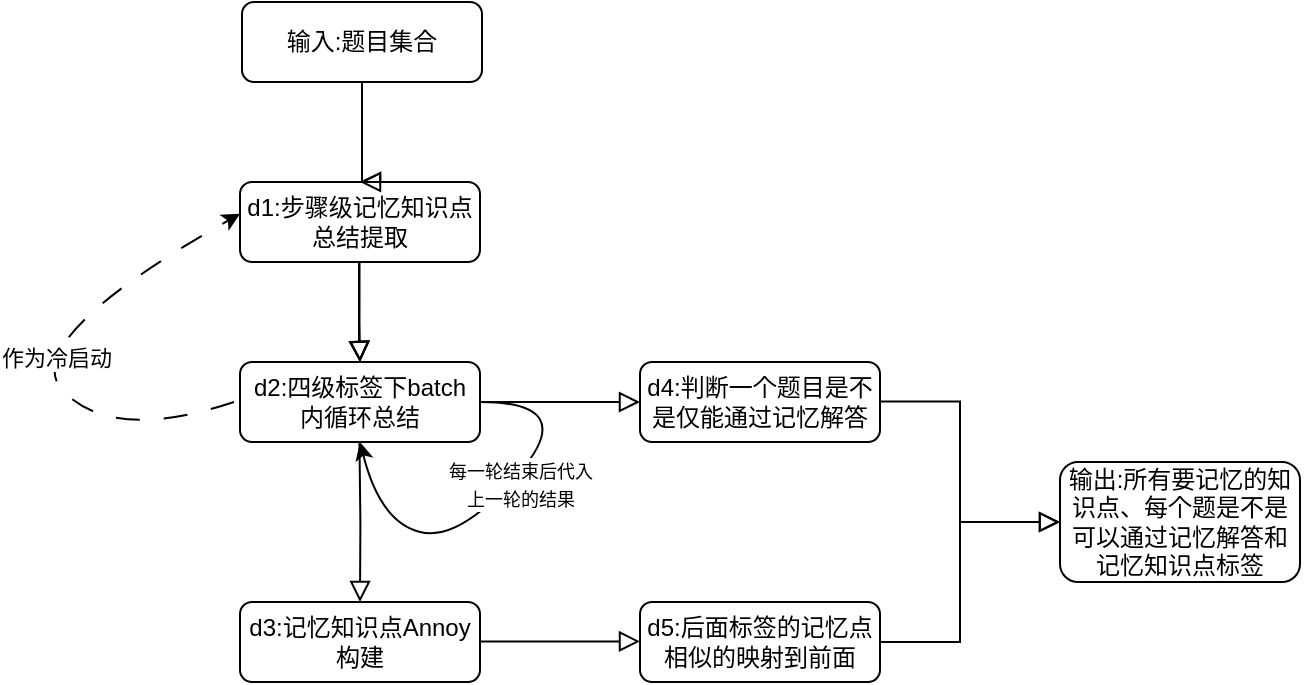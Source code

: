 <mxfile version="25.0.1">
  <diagram id="C5RBs43oDa-KdzZeNtuy" name="Page-1">
    <mxGraphModel dx="792" dy="438" grid="1" gridSize="10" guides="1" tooltips="1" connect="1" arrows="1" fold="1" page="1" pageScale="1" pageWidth="827" pageHeight="1169" math="0" shadow="0">
      <root>
        <mxCell id="WIyWlLk6GJQsqaUBKTNV-0" />
        <mxCell id="WIyWlLk6GJQsqaUBKTNV-1" parent="WIyWlLk6GJQsqaUBKTNV-0" />
        <mxCell id="WIyWlLk6GJQsqaUBKTNV-2" value="" style="rounded=0;html=1;jettySize=auto;orthogonalLoop=1;fontSize=11;endArrow=block;endFill=0;endSize=8;strokeWidth=1;shadow=0;labelBackgroundColor=none;edgeStyle=orthogonalEdgeStyle;" parent="WIyWlLk6GJQsqaUBKTNV-1" source="WIyWlLk6GJQsqaUBKTNV-3" edge="1">
          <mxGeometry relative="1" as="geometry">
            <mxPoint x="220" y="170" as="targetPoint" />
            <Array as="points">
              <mxPoint x="221" y="170" />
            </Array>
          </mxGeometry>
        </mxCell>
        <mxCell id="WIyWlLk6GJQsqaUBKTNV-3" value="输入:题目集合" style="rounded=1;whiteSpace=wrap;html=1;fontSize=12;glass=0;strokeWidth=1;shadow=0;" parent="WIyWlLk6GJQsqaUBKTNV-1" vertex="1">
          <mxGeometry x="161" y="80" width="120" height="40" as="geometry" />
        </mxCell>
        <mxCell id="M-SUchnxi3PSNPmgI4qZ-0" value="d1:步骤级记忆知识点总结提取" style="rounded=1;whiteSpace=wrap;html=1;fontSize=12;glass=0;strokeWidth=1;shadow=0;" vertex="1" parent="WIyWlLk6GJQsqaUBKTNV-1">
          <mxGeometry x="160" y="170" width="120" height="40" as="geometry" />
        </mxCell>
        <mxCell id="M-SUchnxi3PSNPmgI4qZ-2" value="d2:四级标签下batch内循环总结" style="rounded=1;whiteSpace=wrap;html=1;fontSize=12;glass=0;strokeWidth=1;shadow=0;" vertex="1" parent="WIyWlLk6GJQsqaUBKTNV-1">
          <mxGeometry x="160" y="260" width="120" height="40" as="geometry" />
        </mxCell>
        <mxCell id="M-SUchnxi3PSNPmgI4qZ-3" value="" style="rounded=0;html=1;jettySize=auto;orthogonalLoop=1;fontSize=11;endArrow=block;endFill=0;endSize=8;strokeWidth=1;shadow=0;labelBackgroundColor=none;edgeStyle=orthogonalEdgeStyle;entryX=0.5;entryY=0;entryDx=0;entryDy=0;" edge="1" parent="WIyWlLk6GJQsqaUBKTNV-1" target="M-SUchnxi3PSNPmgI4qZ-8">
          <mxGeometry relative="1" as="geometry">
            <mxPoint x="219.72" y="300" as="sourcePoint" />
            <mxPoint x="219.72" y="350" as="targetPoint" />
          </mxGeometry>
        </mxCell>
        <mxCell id="M-SUchnxi3PSNPmgI4qZ-6" value="" style="curved=1;endArrow=classic;html=1;rounded=0;entryX=0.5;entryY=1;entryDx=0;entryDy=0;" edge="1" parent="WIyWlLk6GJQsqaUBKTNV-1" target="M-SUchnxi3PSNPmgI4qZ-2">
          <mxGeometry width="50" height="50" relative="1" as="geometry">
            <mxPoint x="280" y="280" as="sourcePoint" />
            <mxPoint x="330" y="230" as="targetPoint" />
            <Array as="points">
              <mxPoint x="330" y="280" />
              <mxPoint x="270" y="350" />
              <mxPoint x="230" y="340" />
            </Array>
          </mxGeometry>
        </mxCell>
        <mxCell id="M-SUchnxi3PSNPmgI4qZ-7" value="&lt;font style=&quot;font-size: 9px;&quot;&gt;每一轮结束后代入&lt;/font&gt;&lt;div&gt;&lt;font style=&quot;font-size: 9px;&quot;&gt;上一轮的结果&lt;/font&gt;&lt;/div&gt;" style="edgeLabel;html=1;align=center;verticalAlign=middle;resizable=0;points=[];" vertex="1" connectable="0" parent="M-SUchnxi3PSNPmgI4qZ-6">
          <mxGeometry x="-0.36" y="-8" relative="1" as="geometry">
            <mxPoint x="-10" y="29" as="offset" />
          </mxGeometry>
        </mxCell>
        <mxCell id="M-SUchnxi3PSNPmgI4qZ-8" value="d3:记忆知识点Annoy构建" style="rounded=1;whiteSpace=wrap;html=1;fontSize=12;glass=0;strokeWidth=1;shadow=0;" vertex="1" parent="WIyWlLk6GJQsqaUBKTNV-1">
          <mxGeometry x="160" y="380" width="120" height="40" as="geometry" />
        </mxCell>
        <mxCell id="M-SUchnxi3PSNPmgI4qZ-9" value="d4:判断一个题目是不是仅能通过记忆解答" style="rounded=1;whiteSpace=wrap;html=1;fontSize=12;glass=0;strokeWidth=1;shadow=0;" vertex="1" parent="WIyWlLk6GJQsqaUBKTNV-1">
          <mxGeometry x="360" y="260" width="120" height="40" as="geometry" />
        </mxCell>
        <mxCell id="M-SUchnxi3PSNPmgI4qZ-10" value="d5:后面标签的记忆点相似的映射到前面" style="rounded=1;whiteSpace=wrap;html=1;fontSize=12;glass=0;strokeWidth=1;shadow=0;" vertex="1" parent="WIyWlLk6GJQsqaUBKTNV-1">
          <mxGeometry x="360" y="380" width="120" height="40" as="geometry" />
        </mxCell>
        <mxCell id="M-SUchnxi3PSNPmgI4qZ-13" value="" style="rounded=0;html=1;jettySize=auto;orthogonalLoop=1;fontSize=11;endArrow=block;endFill=0;endSize=8;strokeWidth=1;shadow=0;labelBackgroundColor=none;edgeStyle=orthogonalEdgeStyle;entryX=0.5;entryY=0;entryDx=0;entryDy=0;" edge="1" parent="WIyWlLk6GJQsqaUBKTNV-1" target="M-SUchnxi3PSNPmgI4qZ-2">
          <mxGeometry relative="1" as="geometry">
            <mxPoint x="219.61" y="210" as="sourcePoint" />
            <mxPoint x="219.89" y="290" as="targetPoint" />
            <Array as="points">
              <mxPoint x="220" y="250" />
              <mxPoint x="220" y="250" />
            </Array>
          </mxGeometry>
        </mxCell>
        <mxCell id="M-SUchnxi3PSNPmgI4qZ-14" value="" style="rounded=0;html=1;jettySize=auto;orthogonalLoop=1;fontSize=11;endArrow=block;endFill=0;endSize=8;strokeWidth=1;shadow=0;labelBackgroundColor=none;edgeStyle=orthogonalEdgeStyle;entryX=0.5;entryY=0;entryDx=0;entryDy=0;" edge="1" parent="WIyWlLk6GJQsqaUBKTNV-1" target="M-SUchnxi3PSNPmgI4qZ-2">
          <mxGeometry relative="1" as="geometry">
            <mxPoint x="219.61" y="210" as="sourcePoint" />
            <mxPoint x="220" y="260" as="targetPoint" />
            <Array as="points">
              <mxPoint x="220" y="250" />
              <mxPoint x="220" y="250" />
            </Array>
          </mxGeometry>
        </mxCell>
        <mxCell id="M-SUchnxi3PSNPmgI4qZ-15" value="" style="rounded=0;html=1;jettySize=auto;orthogonalLoop=1;fontSize=11;endArrow=block;endFill=0;endSize=8;strokeWidth=1;shadow=0;labelBackgroundColor=none;edgeStyle=orthogonalEdgeStyle;entryX=0.5;entryY=0;entryDx=0;entryDy=0;" edge="1" parent="WIyWlLk6GJQsqaUBKTNV-1" target="M-SUchnxi3PSNPmgI4qZ-2">
          <mxGeometry relative="1" as="geometry">
            <mxPoint x="219.61" y="210" as="sourcePoint" />
            <mxPoint x="220" y="260" as="targetPoint" />
            <Array as="points">
              <mxPoint x="220" y="240" />
              <mxPoint x="220" y="240" />
            </Array>
          </mxGeometry>
        </mxCell>
        <mxCell id="M-SUchnxi3PSNPmgI4qZ-20" value="" style="rounded=0;html=1;jettySize=auto;orthogonalLoop=1;fontSize=11;endArrow=block;endFill=0;endSize=8;strokeWidth=1;shadow=0;labelBackgroundColor=none;edgeStyle=orthogonalEdgeStyle;" edge="1" parent="WIyWlLk6GJQsqaUBKTNV-1" source="WIyWlLk6GJQsqaUBKTNV-3">
          <mxGeometry relative="1" as="geometry">
            <mxPoint x="221" y="120" as="sourcePoint" />
            <mxPoint x="220" y="170" as="targetPoint" />
            <Array as="points">
              <mxPoint x="221" y="170" />
            </Array>
          </mxGeometry>
        </mxCell>
        <mxCell id="M-SUchnxi3PSNPmgI4qZ-21" value="" style="rounded=0;html=1;jettySize=auto;orthogonalLoop=1;fontSize=11;endArrow=block;endFill=0;endSize=8;strokeWidth=1;shadow=0;labelBackgroundColor=none;edgeStyle=orthogonalEdgeStyle;exitX=1;exitY=0.5;exitDx=0;exitDy=0;entryX=0;entryY=0.5;entryDx=0;entryDy=0;" edge="1" parent="WIyWlLk6GJQsqaUBKTNV-1" source="M-SUchnxi3PSNPmgI4qZ-2" target="M-SUchnxi3PSNPmgI4qZ-9">
          <mxGeometry relative="1" as="geometry">
            <mxPoint x="351" y="190" as="sourcePoint" />
            <mxPoint x="350" y="240" as="targetPoint" />
            <Array as="points" />
          </mxGeometry>
        </mxCell>
        <mxCell id="M-SUchnxi3PSNPmgI4qZ-23" value="" style="rounded=0;html=1;jettySize=auto;orthogonalLoop=1;fontSize=11;endArrow=block;endFill=0;endSize=8;strokeWidth=1;shadow=0;labelBackgroundColor=none;edgeStyle=orthogonalEdgeStyle;exitX=1;exitY=0.5;exitDx=0;exitDy=0;entryX=0;entryY=0.5;entryDx=0;entryDy=0;" edge="1" parent="WIyWlLk6GJQsqaUBKTNV-1">
          <mxGeometry relative="1" as="geometry">
            <mxPoint x="280" y="399.72" as="sourcePoint" />
            <mxPoint x="360" y="399.72" as="targetPoint" />
            <Array as="points" />
          </mxGeometry>
        </mxCell>
        <mxCell id="M-SUchnxi3PSNPmgI4qZ-24" value="输出:所有要记忆的知识点、每个题是不是可以通过记忆解答和记忆知识点标签" style="rounded=1;whiteSpace=wrap;html=1;fontSize=12;glass=0;strokeWidth=1;shadow=0;" vertex="1" parent="WIyWlLk6GJQsqaUBKTNV-1">
          <mxGeometry x="570" y="310" width="120" height="60" as="geometry" />
        </mxCell>
        <mxCell id="M-SUchnxi3PSNPmgI4qZ-26" value="" style="rounded=0;html=1;jettySize=auto;orthogonalLoop=1;fontSize=11;endArrow=block;endFill=0;endSize=8;strokeWidth=1;shadow=0;labelBackgroundColor=none;edgeStyle=orthogonalEdgeStyle;exitX=1;exitY=0.5;exitDx=0;exitDy=0;entryX=0;entryY=0.5;entryDx=0;entryDy=0;" edge="1" parent="WIyWlLk6GJQsqaUBKTNV-1" target="M-SUchnxi3PSNPmgI4qZ-24">
          <mxGeometry relative="1" as="geometry">
            <mxPoint x="480" y="279.72" as="sourcePoint" />
            <mxPoint x="560" y="279.72" as="targetPoint" />
            <Array as="points">
              <mxPoint x="520" y="280" />
              <mxPoint x="520" y="340" />
            </Array>
          </mxGeometry>
        </mxCell>
        <mxCell id="M-SUchnxi3PSNPmgI4qZ-28" value="" style="rounded=0;html=1;jettySize=auto;orthogonalLoop=1;fontSize=11;endArrow=block;endFill=0;endSize=8;strokeWidth=1;shadow=0;labelBackgroundColor=none;edgeStyle=orthogonalEdgeStyle;exitX=1;exitY=0.5;exitDx=0;exitDy=0;" edge="1" parent="WIyWlLk6GJQsqaUBKTNV-1" source="M-SUchnxi3PSNPmgI4qZ-10">
          <mxGeometry relative="1" as="geometry">
            <mxPoint x="490" y="289.72" as="sourcePoint" />
            <mxPoint x="570" y="340" as="targetPoint" />
            <Array as="points">
              <mxPoint x="520" y="400" />
              <mxPoint x="520" y="340" />
            </Array>
          </mxGeometry>
        </mxCell>
        <mxCell id="M-SUchnxi3PSNPmgI4qZ-32" value="" style="curved=1;endArrow=classic;html=1;rounded=0;exitX=0;exitY=0.5;exitDx=0;exitDy=0;entryX=0.025;entryY=0.397;entryDx=0;entryDy=0;entryPerimeter=0;dashed=1;dashPattern=12 12;" edge="1" parent="WIyWlLk6GJQsqaUBKTNV-1">
          <mxGeometry width="50" height="50" relative="1" as="geometry">
            <mxPoint x="157" y="280" as="sourcePoint" />
            <mxPoint x="160.0" y="185.88" as="targetPoint" />
            <Array as="points">
              <mxPoint x="97" y="300" />
              <mxPoint x="47" y="250" />
            </Array>
          </mxGeometry>
        </mxCell>
        <mxCell id="M-SUchnxi3PSNPmgI4qZ-34" value="作为冷启动" style="edgeLabel;html=1;align=center;verticalAlign=middle;resizable=0;points=[];" vertex="1" connectable="0" parent="M-SUchnxi3PSNPmgI4qZ-32">
          <mxGeometry x="-0.135" y="-9" relative="1" as="geometry">
            <mxPoint as="offset" />
          </mxGeometry>
        </mxCell>
      </root>
    </mxGraphModel>
  </diagram>
</mxfile>
